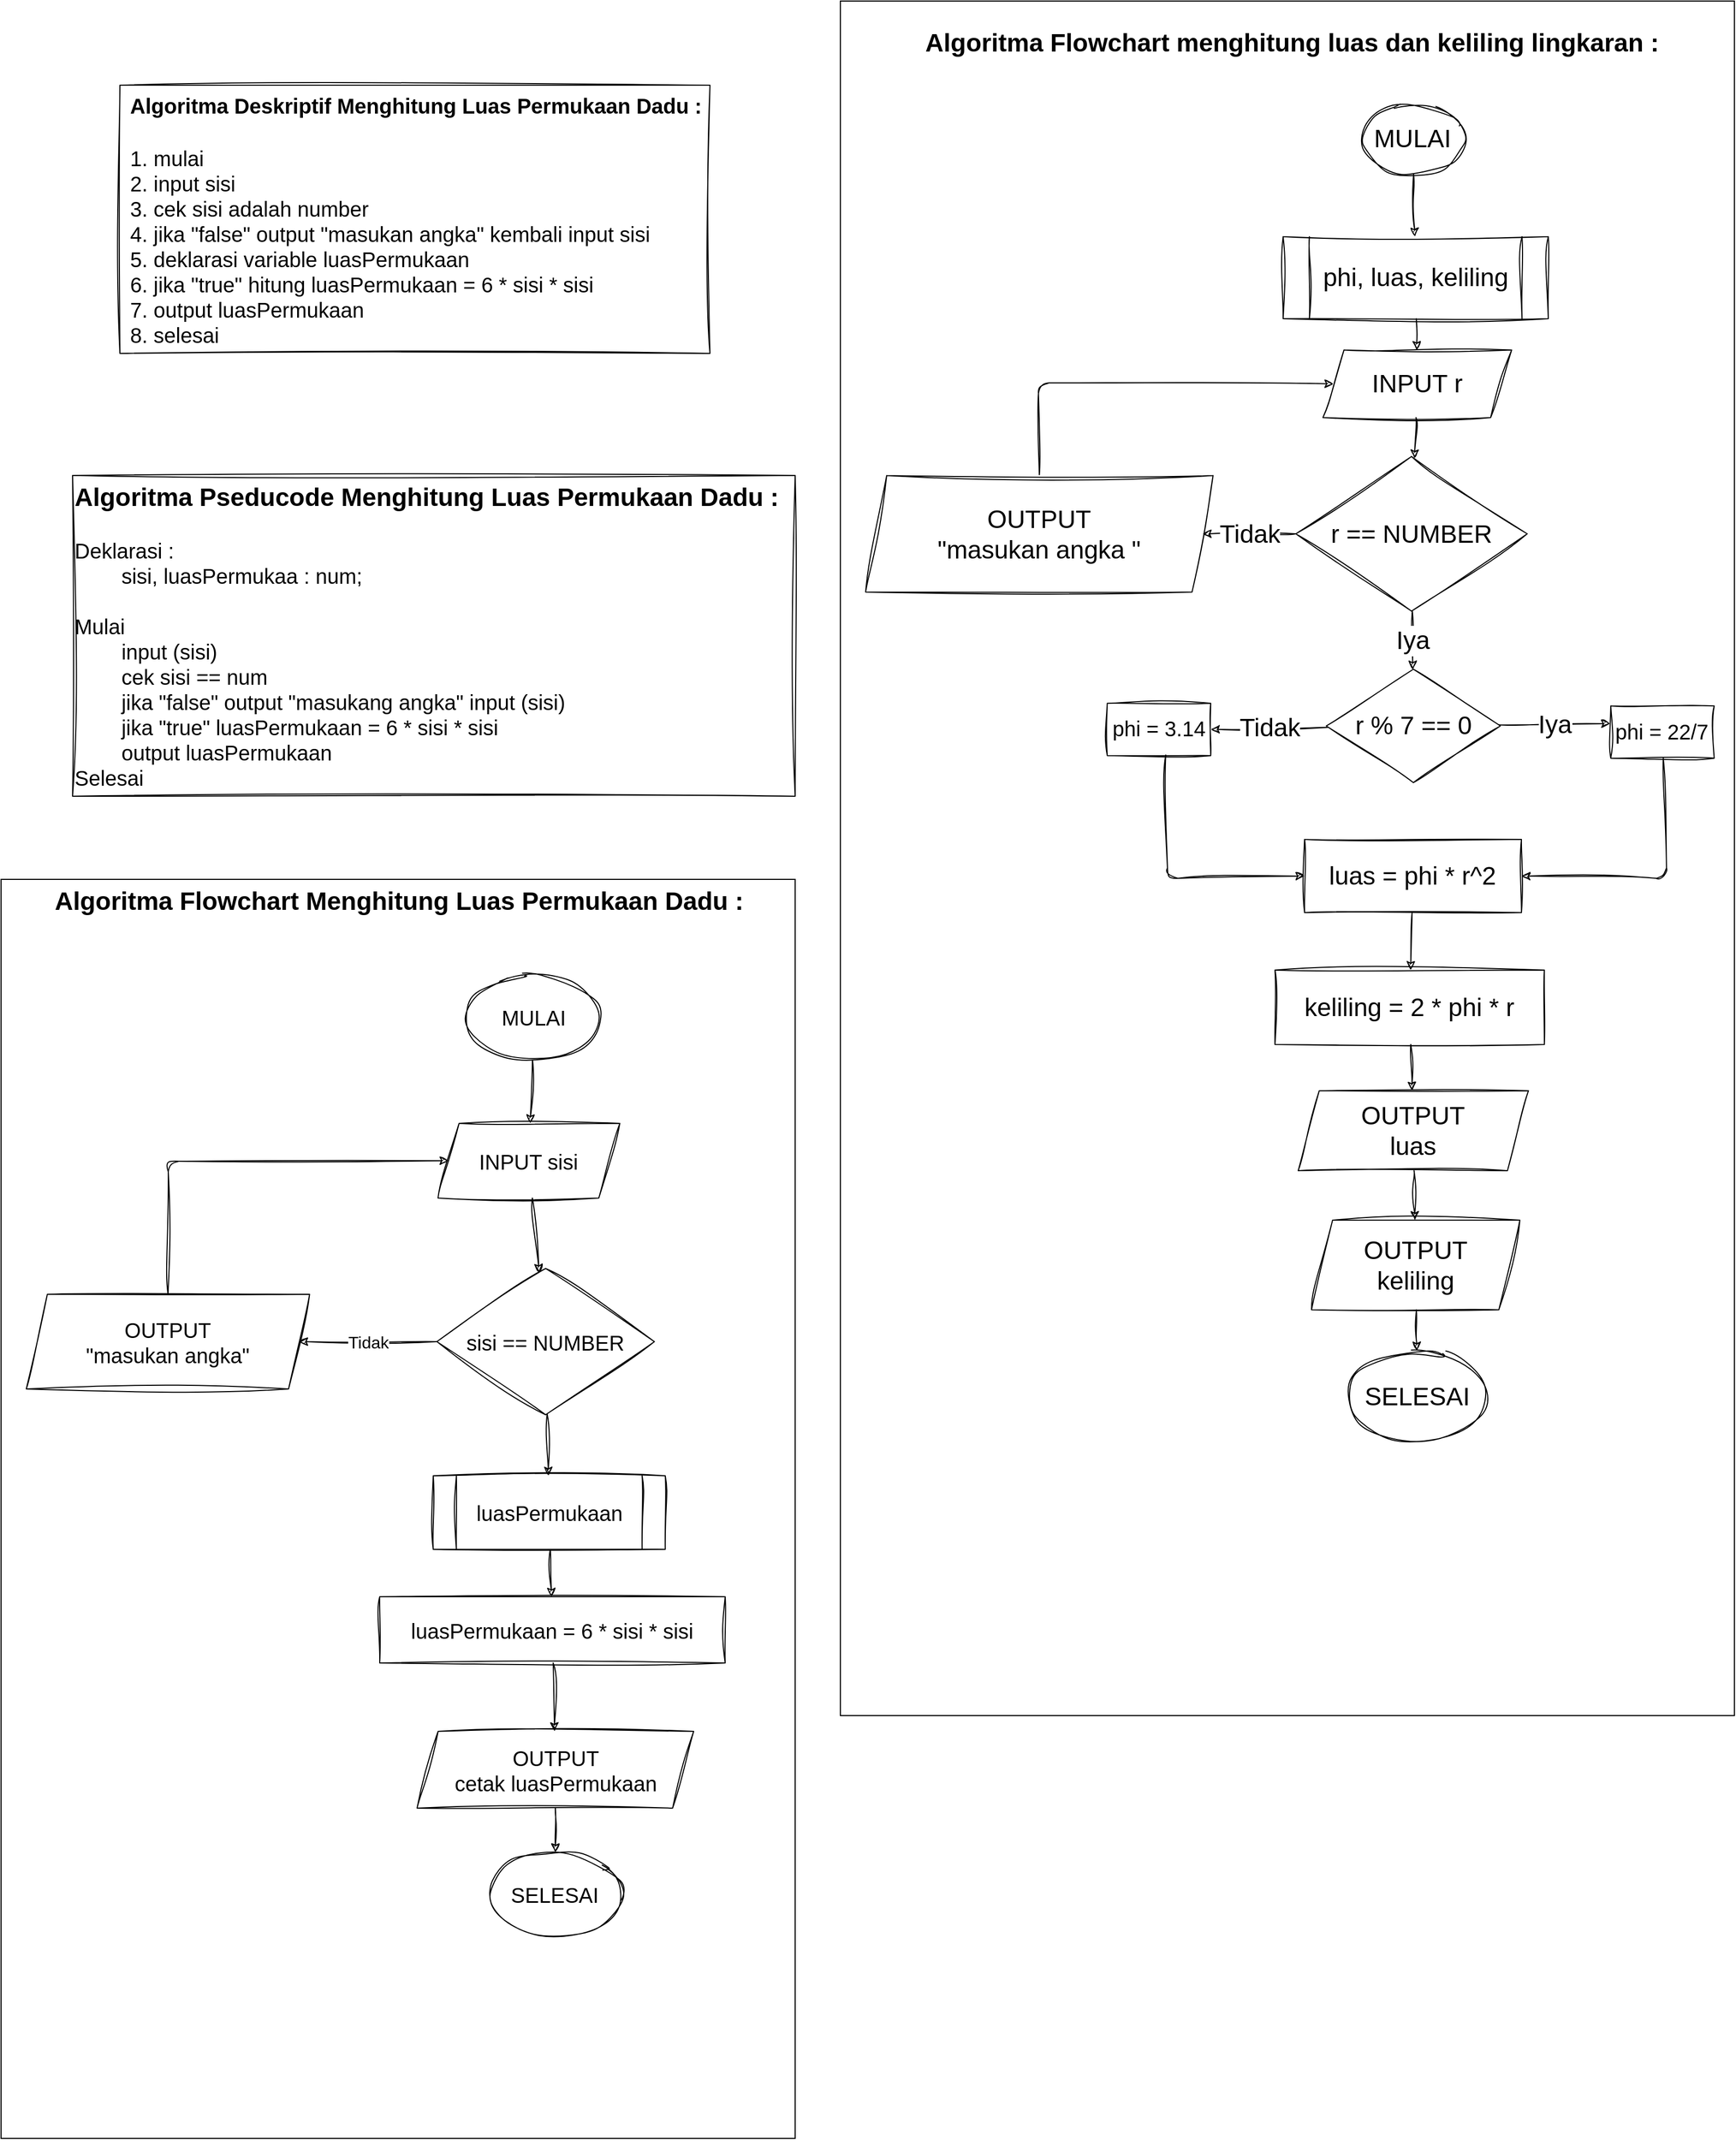 <mxfile>
    <diagram id="_7_e97yulDteMWOK7Sq_" name="Page-1">
        <mxGraphModel dx="2083" dy="1380" grid="0" gridSize="10" guides="1" tooltips="1" connect="1" arrows="1" fold="1" page="1" pageScale="1" pageWidth="850" pageHeight="1100" math="0" shadow="0">
            <root>
                <mxCell id="0"/>
                <mxCell id="1" parent="0"/>
                <mxCell id="2" value="&lt;font style=&quot;font-size: 20px;&quot; face=&quot;Helvetica&quot;&gt;&lt;b&gt;Algoritma Deskriptif Menghitung Luas Permukaan Dadu :&lt;br&gt;&lt;/b&gt;&lt;br&gt;&lt;div style=&quot;text-align: left;&quot;&gt;1. mulai&lt;/div&gt;&lt;div style=&quot;text-align: left;&quot;&gt;2. input sisi&lt;/div&gt;&lt;div style=&quot;text-align: left;&quot;&gt;3. cek sisi adalah number&lt;/div&gt;&lt;div style=&quot;text-align: left;&quot;&gt;4. jika &quot;false&quot; output &quot;masukan angka&quot; kembali input sisi&lt;/div&gt;&lt;div style=&quot;text-align: left;&quot;&gt;5. deklarasi variable luasPermukaan&lt;br&gt;&lt;/div&gt;&lt;div style=&quot;text-align: left;&quot;&gt;6. jika &quot;true&quot; hitung luasPermukaan = 6 * sisi * sisi&lt;/div&gt;&lt;div style=&quot;text-align: left;&quot;&gt;7. output luasPermukaan&lt;/div&gt;&lt;div style=&quot;text-align: left;&quot;&gt;8. selesai&lt;/div&gt;&lt;/font&gt;" style="text;html=1;align=center;verticalAlign=middle;resizable=0;points=[];autosize=1;strokeColor=default;fillColor=none;fontSize=20;fontFamily=Architects Daughter;sketch=1;hachureGap=4;jiggle=2;curveFitting=1;fontSource=https%3A%2F%2Ffonts.googleapis.com%2Fcss%3Ffamily%3DArchitects%2BDaughter;" parent="1" vertex="1">
                    <mxGeometry x="141" y="121" width="561" height="255" as="geometry"/>
                </mxCell>
                <mxCell id="3" value="&lt;b style=&quot;font-size: 24px;&quot;&gt;Algoritma Pseducode Menghitung Luas Permukaan Dadu :&lt;br&gt;&lt;/b&gt;&lt;br&gt;Deklarasi :&lt;br&gt;&lt;span style=&quot;white-space: pre;&quot;&gt;&#9;&lt;/span&gt;sisi, luasPermukaa : num;&lt;br&gt;&lt;br&gt;Mulai&lt;br&gt;&lt;span style=&quot;white-space: pre;&quot;&gt;&#9;&lt;/span&gt;input (sisi)&lt;br&gt;&lt;span style=&quot;white-space: pre;&quot;&gt;&#9;&lt;/span&gt;cek sisi == num&lt;br&gt;&lt;span style=&quot;white-space: pre;&quot;&gt;&#9;&lt;/span&gt;jika &quot;false&quot; output &quot;masukang angka&quot; input (sisi)&lt;br&gt;&lt;span style=&quot;white-space: pre;&quot;&gt;&#9;&lt;/span&gt;jika &quot;true&quot; luasPermukaan = 6 * sisi * sisi&lt;br&gt;&lt;span style=&quot;white-space: pre;&quot;&gt;&#9;&lt;/span&gt;output luasPermukaan&lt;br&gt;Selesai" style="text;html=1;align=left;verticalAlign=middle;resizable=0;points=[];autosize=1;strokeColor=default;fillColor=none;fontSize=20;fontFamily=Helvetica;sketch=1;hachureGap=4;jiggle=2;curveFitting=1;fontSource=https%3A%2F%2Ffonts.googleapis.com%2Fcss%3Ffamily%3DArchitects%2BDaughter;" parent="1" vertex="1">
                    <mxGeometry x="96" y="492" width="687" height="305" as="geometry"/>
                </mxCell>
                <mxCell id="62" value="" style="group;strokeColor=default;" parent="1" vertex="1" connectable="0">
                    <mxGeometry x="28" y="876" width="755" height="1197" as="geometry"/>
                </mxCell>
                <mxCell id="61" value="" style="group" parent="62" vertex="1" connectable="0">
                    <mxGeometry x="41.355" width="713.645" height="1197" as="geometry"/>
                </mxCell>
                <mxCell id="4" value="&lt;b&gt;&lt;font style=&quot;font-size: 24px;&quot;&gt;Algoritma Flowchart Menghitung Luas Permukaan Dadu :&lt;/font&gt;&lt;/b&gt;" style="text;html=1;align=center;verticalAlign=middle;resizable=0;points=[];autosize=1;strokeColor=none;fillColor=none;fontSize=20;fontFamily=Helvetica;sketch=1;hachureGap=4;jiggle=2;curveFitting=1;fontSource=https%3A%2F%2Ffonts.googleapis.com%2Fcss%3Ffamily%3DArchitects%2BDaughter;" parent="61" vertex="1">
                    <mxGeometry width="673" height="41" as="geometry"/>
                </mxCell>
                <mxCell id="100" value="" style="edgeStyle=none;sketch=1;hachureGap=4;jiggle=2;curveFitting=1;html=1;fontFamily=Architects Daughter;fontSource=https%3A%2F%2Ffonts.googleapis.com%2Fcss%3Ffamily%3DArchitects%2BDaughter;fontSize=16;" edge="1" parent="61" source="5" target="8">
                    <mxGeometry relative="1" as="geometry"/>
                </mxCell>
                <mxCell id="5" value="MULAI" style="ellipse;whiteSpace=wrap;html=1;sketch=1;hachureGap=4;jiggle=2;curveFitting=1;fontFamily=Helvetica;fontSize=20;" parent="61" vertex="1">
                    <mxGeometry x="401.669" y="91" width="127.247" height="80" as="geometry"/>
                </mxCell>
                <mxCell id="8" value="INPUT sisi" style="shape=parallelogram;perimeter=parallelogramPerimeter;whiteSpace=wrap;html=1;fixedSize=1;sketch=1;hachureGap=4;jiggle=2;curveFitting=1;fontFamily=Helvetica;fontSize=20;" parent="61" vertex="1">
                    <mxGeometry x="374.098" y="232" width="172.844" height="71" as="geometry"/>
                </mxCell>
                <mxCell id="103" value="" style="edgeStyle=none;sketch=1;hachureGap=4;jiggle=2;curveFitting=1;html=1;fontFamily=Architects Daughter;fontSource=https%3A%2F%2Ffonts.googleapis.com%2Fcss%3Ffamily%3DArchitects%2BDaughter;fontSize=16;" edge="1" parent="61" source="9" target="7">
                    <mxGeometry relative="1" as="geometry"/>
                </mxCell>
                <mxCell id="9" value="sisi == NUMBER" style="rhombus;whiteSpace=wrap;html=1;sketch=1;hachureGap=4;jiggle=2;curveFitting=1;fontFamily=Helvetica;fontSize=20;" parent="61" vertex="1">
                    <mxGeometry x="373.038" y="370" width="206.777" height="139" as="geometry"/>
                </mxCell>
                <mxCell id="16" value="" style="edgeStyle=none;sketch=1;hachureGap=4;jiggle=2;curveFitting=1;html=1;fontFamily=Helvetica;fontSize=16;" parent="61" source="8" target="9" edge="1">
                    <mxGeometry relative="1" as="geometry"/>
                </mxCell>
                <mxCell id="11" value="luasPermukaan = 6 * sisi * sisi" style="rounded=0;whiteSpace=wrap;html=1;sketch=1;hachureGap=4;jiggle=2;curveFitting=1;fontFamily=Helvetica;fontSize=20;" parent="61" vertex="1">
                    <mxGeometry x="318.649" y="682" width="328.457" height="63" as="geometry"/>
                </mxCell>
                <mxCell id="12" value="OUTPUT&lt;br&gt;cetak luasPermukaan" style="shape=parallelogram;perimeter=parallelogramPerimeter;whiteSpace=wrap;html=1;fixedSize=1;sketch=1;hachureGap=4;jiggle=2;curveFitting=1;fontFamily=Helvetica;fontSize=20;" parent="61" vertex="1">
                    <mxGeometry x="354.173" y="810" width="262.978" height="73" as="geometry"/>
                </mxCell>
                <mxCell id="20" value="" style="edgeStyle=none;sketch=1;hachureGap=4;jiggle=2;curveFitting=1;html=1;fontFamily=Helvetica;fontSize=16;" parent="61" source="11" target="12" edge="1">
                    <mxGeometry relative="1" as="geometry"/>
                </mxCell>
                <mxCell id="21" value="SELESAI" style="ellipse;whiteSpace=wrap;html=1;sketch=1;hachureGap=4;jiggle=2;curveFitting=1;fontFamily=Helvetica;fontSize=20;" parent="61" vertex="1">
                    <mxGeometry x="422.038" y="925" width="127.247" height="80" as="geometry"/>
                </mxCell>
                <mxCell id="22" value="" style="edgeStyle=none;sketch=1;hachureGap=4;jiggle=2;curveFitting=1;html=1;fontFamily=Helvetica;fontSize=16;" parent="61" source="12" target="21" edge="1">
                    <mxGeometry relative="1" as="geometry"/>
                </mxCell>
                <mxCell id="10" value="OUTPUT&lt;br&gt;&quot;masukan angka&quot;" style="shape=parallelogram;perimeter=parallelogramPerimeter;whiteSpace=wrap;html=1;fixedSize=1;sketch=1;hachureGap=4;jiggle=2;curveFitting=1;fontFamily=Helvetica;fontSize=20;" parent="61" vertex="1">
                    <mxGeometry x="-17.352" y="394.5" width="269.34" height="90" as="geometry"/>
                </mxCell>
                <mxCell id="19" style="edgeStyle=none;sketch=1;hachureGap=4;jiggle=2;curveFitting=1;html=1;fontFamily=Helvetica;fontSize=16;entryX=0;entryY=0.5;entryDx=0;entryDy=0;" parent="61" source="10" target="8" edge="1">
                    <mxGeometry relative="1" as="geometry">
                        <mxPoint x="427.118" y="1244" as="targetPoint"/>
                        <Array as="points">
                            <mxPoint x="117.645" y="268"/>
                        </Array>
                    </mxGeometry>
                </mxCell>
                <mxCell id="18" value="Tidak" style="edgeStyle=none;sketch=1;hachureGap=4;jiggle=2;curveFitting=1;html=1;fontFamily=Helvetica;fontSize=16;exitX=0;exitY=0.5;exitDx=0;exitDy=0;" parent="61" source="9" target="10" edge="1">
                    <mxGeometry relative="1" as="geometry">
                        <mxPoint x="301.789" y="-549.235" as="sourcePoint"/>
                    </mxGeometry>
                </mxCell>
                <mxCell id="102" value="" style="edgeStyle=none;sketch=1;hachureGap=4;jiggle=2;curveFitting=1;html=1;fontFamily=Architects Daughter;fontSource=https%3A%2F%2Ffonts.googleapis.com%2Fcss%3Ffamily%3DArchitects%2BDaughter;fontSize=16;" edge="1" parent="61" source="7" target="11">
                    <mxGeometry relative="1" as="geometry"/>
                </mxCell>
                <mxCell id="7" value="luasPermukaan" style="shape=process;whiteSpace=wrap;html=1;backgroundOutline=1;sketch=1;hachureGap=4;jiggle=2;curveFitting=1;fontFamily=Helvetica;fontSize=20;" parent="61" vertex="1">
                    <mxGeometry x="369.548" y="567" width="220.562" height="70" as="geometry"/>
                </mxCell>
                <mxCell id="66" value="" style="group;strokeColor=default;shadow=0;" vertex="1" connectable="0" parent="1">
                    <mxGeometry x="826" y="41" width="850" height="1630" as="geometry"/>
                </mxCell>
                <mxCell id="67" value="&lt;div style=&quot;text-align: left;&quot;&gt;&lt;font face=&quot;Söhne, ui-sans-serif, system-ui, -apple-system, Segoe UI, Roboto, Ubuntu, Cantarell, Noto Sans, sans-serif, Helvetica Neue, Arial, Apple Color Emoji, Segoe UI Emoji, Segoe UI Symbol, Noto Color Emoji&quot; color=&quot;#d1d5db&quot;&gt;&lt;span style=&quot;font-size: 16px;&quot;&gt;&lt;br&gt;&lt;/span&gt;&lt;/font&gt;&lt;/div&gt;" style="text;html=1;align=center;verticalAlign=middle;resizable=0;points=[];autosize=1;" vertex="1" parent="66">
                    <mxGeometry x="165.574" y="20.727" width="20" height="30" as="geometry"/>
                </mxCell>
                <mxCell id="68" value="&lt;span style=&quot;color: rgba(0, 0, 0, 0); font-family: monospace; font-size: 0px; text-align: start;&quot;&gt;%3CmxGraphModel%3E%3Croot%3E%3CmxCell%20id%3D%220%22%2F%3E%3CmxCell%20id%3D%221%22%20parent%3D%220%22%2F%3E%3CmxCell%20id%3D%222%22%20value%3D%22%26lt%3Bb%26gt%3B%26lt%3Bfont%20style%3D%26quot%3Bfont-size%3A%2024px%3B%26quot%3B%26gt%3BAlgoritma%20Flowchart%20menghitung%20luas%20dan%20keliling%20lingkaran%20%3A%26lt%3B%2Ffont%26gt%3B%26lt%3B%2Fb%26gt%3B%22%20style%3D%22text%3Bhtml%3D1%3Balign%3Dcenter%3BverticalAlign%3Dmiddle%3Bresizable%3D0%3Bpoints%3D%5B%5D%3Bautosize%3D1%3BstrokeColor%3Dnone%3BfillColor%3Dnone%3BfontSize%3D20%3BfontFamily%3DHelvetica%3Bsketch%3D1%3BhachureGap%3D4%3Bjiggle%3D2%3BcurveFitting%3D1%3BfontSource%3Dhttps%253A%252F%252Ffonts.googleapis.com%252Fcss%253Ffamily%253DArchitects%252BDaughter%3B%22%20vertex%3D%221%22%20parent%3D%221%22%3E%3CmxGeometry%20x%3D%2270%22%20y%3D%2225%22%20width%3D%22715%22%20height%3D%2241%22%20as%3D%22geometry%22%2F%3E%3C%2FmxCell%3E%3CmxCell%20id%3D%223%22%20value%3D%22%22%20style%3D%22edgeStyle%3Dnone%3Bsketch%3D1%3BhachureGap%3D4%3Bjiggle%3D2%3BcurveFitting%3D1%3Bhtml%3D1%3BfontFamily%3DHelvetica%3BfontSize%3D24%3B%22%20edge%3D%221%22%20source%3D%224%22%20target%3D%226%22%20parent%3D%221%22%3E%3CmxGeometry%20relative%3D%221%22%20as%3D%22geometry%22%2F%3E%3C%2FmxCell%3E%3CmxCell%20id%3D%224%22%20value%3D%22Mulai%22%20style%3D%22ellipse%3BwhiteSpace%3Dwrap%3Bhtml%3D1%3Bsketch%3D1%3BhachureGap%3D4%3Bjiggle%3D2%3BcurveFitting%3D1%3BfontFamily%3DHelvetica%3BfontSize%3D24%3B%22%20vertex%3D%221%22%20parent%3D%221%22%3E%3CmxGeometry%20x%3D%22320%22%20y%3D%22145%22%20width%3D%22120%22%20height%3D%2280%22%20as%3D%22geometry%22%2F%3E%3C%2FmxCell%3E%3CmxCell%20id%3D%225%22%20value%3D%22%22%20style%3D%22edgeStyle%3Dnone%3Bsketch%3D1%3BhachureGap%3D4%3Bjiggle%3D2%3BcurveFitting%3D1%3Bhtml%3D1%3BfontFamily%3DHelvetica%3BfontSize%3D24%3B%22%20edge%3D%221%22%20source%3D%226%22%20target%3D%228%22%20parent%3D%221%22%3E%3CmxGeometry%20relative%3D%221%22%20as%3D%22geometry%22%2F%3E%3C%2FmxCell%3E%3CmxCell%20id%3D%226%22%20value%3D%22r%22%20style%3D%22shape%3Dprocess%3BwhiteSpace%3Dwrap%3Bhtml%3D1%3BbackgroundOutline%3D1%3Bsketch%3D1%3BhachureGap%3D4%3Bjiggle%3D2%3BcurveFitting%3D1%3BfontFamily%3DHelvetica%3BfontSize%3D24%3B%22%20vertex%3D%221%22%20parent%3D%221%22%3E%3CmxGeometry%20x%3D%22320%22%20y%3D%22273%22%20width%3D%22120%22%20height%3D%2260%22%20as%3D%22geometry%22%2F%3E%3C%2FmxCell%3E%3CmxCell%20id%3D%227%22%20value%3D%22%22%20style%3D%22edgeStyle%3Dnone%3Bsketch%3D1%3BhachureGap%3D4%3Bjiggle%3D2%3BcurveFitting%3D1%3Bhtml%3D1%3BfontFamily%3DHelvetica%3BfontSize%3D24%3B%22%20edge%3D%221%22%20source%3D%228%22%20target%3D%2210%22%20parent%3D%221%22%3E%3CmxGeometry%20relative%3D%221%22%20as%3D%22geometry%22%2F%3E%3C%2FmxCell%3E%3CmxCell%20id%3D%228%22%20value%3D%22phi%22%20style%3D%22shape%3Dprocess%3BwhiteSpace%3Dwrap%3Bhtml%3D1%3BbackgroundOutline%3D1%3Bsketch%3D1%3BhachureGap%3D4%3Bjiggle%3D2%3BcurveFitting%3D1%3BfontFamily%3DHelvetica%3BfontSize%3D24%3B%22%20vertex%3D%221%22%20parent%3D%221%22%3E%3CmxGeometry%20x%3D%22320%22%20y%3D%22395%22%20width%3D%22120%22%20height%3D%2260%22%20as%3D%22geometry%22%2F%3E%3C%2FmxCell%3E%3CmxCell%20id%3D%229%22%20value%3D%22%22%20style%3D%22edgeStyle%3Dnone%3Bsketch%3D1%3BhachureGap%3D4%3Bjiggle%3D2%3BcurveFitting%3D1%3Bhtml%3D1%3BfontFamily%3DHelvetica%3BfontSize%3D24%3B%22%20edge%3D%221%22%20source%3D%2210%22%20target%3D%2212%22%20parent%3D%221%22%3E%3CmxGeometry%20relative%3D%221%22%20as%3D%22geometry%22%2F%3E%3C%2FmxCell%3E%3CmxCell%20id%3D%2210%22%20value%3D%22luas%22%20style%3D%22shape%3Dprocess%3BwhiteSpace%3Dwrap%3Bhtml%3D1%3BbackgroundOutline%3D1%3Bsketch%3D1%3BhachureGap%3D4%3Bjiggle%3D2%3BcurveFitting%3D1%3BfontFamily%3DHelvetica%3BfontSize%3D24%3B%22%20vertex%3D%221%22%20parent%3D%221%22%3E%3CmxGeometry%20x%3D%22323%22%20y%3D%22508%22%20width%3D%22120%22%20height%3D%2260%22%20as%3D%22geometry%22%2F%3E%3C%2FmxCell%3E%3CmxCell%20id%3D%2211%22%20value%3D%22%22%20style%3D%22edgeStyle%3Dnone%3Bsketch%3D1%3BhachureGap%3D4%3Bjiggle%3D2%3BcurveFitting%3D1%3Bhtml%3D1%3BfontFamily%3DHelvetica%3BfontSize%3D24%3B%22%20edge%3D%221%22%20source%3D%2212%22%20target%3D%2214%22%20parent%3D%221%22%3E%3CmxGeometry%20relative%3D%221%22%20as%3D%22geometry%22%2F%3E%3C%2FmxCell%3E%3CmxCell%20id%3D%2212%22%20value%3D%22keliling%22%20style%3D%22shape%3Dprocess%3BwhiteSpace%3Dwrap%3Bhtml%3D1%3BbackgroundOutline%3D1%3Bsketch%3D1%3BhachureGap%3D4%3Bjiggle%3D2%3BcurveFitting%3D1%3BfontFamily%3DHelvetica%3BfontSize%3D24%3B%22%20vertex%3D%221%22%20parent%3D%221%22%3E%3CmxGeometry%20x%3D%22323%22%20y%3D%22621%22%20width%3D%22120%22%20height%3D%2260%22%20as%3D%22geometry%22%2F%3E%3C%2FmxCell%3E%3CmxCell%20id%3D%2213%22%20value%3D%22%22%20style%3D%22edgeStyle%3Dnone%3Bsketch%3D1%3BhachureGap%3D4%3Bjiggle%3D2%3BcurveFitting%3D1%3Bhtml%3D1%3BfontFamily%3DHelvetica%3BfontSize%3D24%3B%22%20edge%3D%221%22%20source%3D%2214%22%20target%3D%2217%22%20parent%3D%221%22%3E%3CmxGeometry%20relative%3D%221%22%20as%3D%22geometry%22%2F%3E%3C%2FmxCell%3E%3CmxCell%20id%3D%2214%22%20value%3D%22input%20r%22%20style%3D%22shape%3Dparallelogram%3Bperimeter%3DparallelogramPerimeter%3BwhiteSpace%3Dwrap%3Bhtml%3D1%3BfixedSize%3D1%3Bsketch%3D1%3BhachureGap%3D4%3Bjiggle%3D2%3BcurveFitting%3D1%3BfontFamily%3DHelvetica%3BfontSize%3D24%3B%22%20vertex%3D%221%22%20parent%3D%221%22%3E%3CmxGeometry%20x%3D%22305%22%20y%3D%22740%22%20width%3D%22156%22%20height%3D%2275%22%20as%3D%22geometry%22%2F%3E%3C%2FmxCell%3E%3CmxCell%20id%3D%2215%22%20value%3D%22Tidak%22%20style%3D%22edgeStyle%3Dnone%3Bsketch%3D1%3BhachureGap%3D4%3Bjiggle%3D2%3BcurveFitting%3D1%3Bhtml%3D1%3BexitX%3D0%3BexitY%3D0.5%3BexitDx%3D0%3BexitDy%3D0%3BentryX%3D1%3BentryY%3D0.5%3BentryDx%3D0%3BentryDy%3D0%3BfontFamily%3DHelvetica%3BfontSize%3D24%3B%22%20edge%3D%221%22%20source%3D%2217%22%20target%3D%2236%22%20parent%3D%221%22%3E%3CmxGeometry%20relative%3D%221%22%20as%3D%22geometry%22%3E%3CArray%20as%3D%22points%22%3E%3CmxPoint%20x%3D%22241%22%20y%3D%22939%22%2F%3E%3CmxPoint%20x%3D%22228%22%20y%3D%22931%22%2F%3E%3C%2FArray%3E%3C%2FmxGeometry%3E%3C%2FmxCell%3E%3CmxCell%20id%3D%2216%22%20value%3D%22Iya%22%20style%3D%22edgeStyle%3Dnone%3Bsketch%3D1%3BhachureGap%3D4%3Bjiggle%3D2%3BcurveFitting%3D1%3Bhtml%3D1%3BfontFamily%3DHelvetica%3BfontSize%3D24%3B%22%20edge%3D%221%22%20source%3D%2217%22%20target%3D%2220%22%20parent%3D%221%22%3E%3CmxGeometry%20relative%3D%221%22%20as%3D%22geometry%22%2F%3E%3C%2FmxCell%3E%3CmxCell%20id%3D%2217%22%20value%3D%22r%20%3D%3D%20num%20%3F%22%20style%3D%22rhombus%3BwhiteSpace%3Dwrap%3Bhtml%3D1%3Bsketch%3D1%3BhachureGap%3D4%3Bjiggle%3D2%3BcurveFitting%3D1%3BfontFamily%3DHelvetica%3BfontSize%3D24%3B%22%20vertex%3D%221%22%20parent%3D%221%22%3E%3CmxGeometry%20x%3D%22305%22%20y%3D%22874%22%20width%3D%22158.5%22%20height%3D%22130%22%20as%3D%22geometry%22%2F%3E%3C%2FmxCell%3E%3CmxCell%20id%3D%2218%22%20value%3D%22Iya%22%20style%3D%22edgeStyle%3Dnone%3Bsketch%3D1%3BhachureGap%3D4%3Bjiggle%3D2%3BcurveFitting%3D1%3Bhtml%3D1%3BfontFamily%3DHelvetica%3BfontSize%3D24%3B%22%20edge%3D%221%22%20source%3D%2220%22%20target%3D%2224%22%20parent%3D%221%22%3E%3CmxGeometry%20relative%3D%221%22%20as%3D%22geometry%22%2F%3E%3C%2FmxCell%3E%3CmxCell%20id%3D%2219%22%20value%3D%22Tidak%22%20style%3D%22edgeStyle%3Dnone%3Bsketch%3D1%3BhachureGap%3D4%3Bjiggle%3D2%3BcurveFitting%3D1%3Bhtml%3D1%3BfontFamily%3DHelvetica%3BfontSize%3D24%3B%22%20edge%3D%221%22%20source%3D%2220%22%20target%3D%2222%22%20parent%3D%221%22%3E%3CmxGeometry%20relative%3D%221%22%20as%3D%22geometry%22%2F%3E%3C%2FmxCell%3E%3CmxCell%20id%3D%2220%22%20value%3D%22r%20%25%207%20%3D%3D%200%20%3F%22%20style%3D%22rhombus%3BwhiteSpace%3Dwrap%3Bhtml%3D1%3Bsketch%3D1%3BhachureGap%3D4%3Bjiggle%3D2%3BcurveFitting%3D1%3BfontFamily%3DHelvetica%3BfontSize%3D24%3B%22%20vertex%3D%221%22%20parent%3D%221%22%3E%3CmxGeometry%20x%3D%22282%22%20y%3D%221106%22%20width%3D%22202%22%20height%3D%22130%22%20as%3D%22geometry%22%2F%3E%3C%2FmxCell%3E%3CmxCell%20id%3D%2221%22%20style%3D%22edgeStyle%3Dnone%3Bsketch%3D1%3BhachureGap%3D4%3Bjiggle%3D2%3BcurveFitting%3D1%3Bhtml%3D1%3BexitX%3D0.5%3BexitY%3D1%3BexitDx%3D0%3BexitDy%3D0%3BentryX%3D0%3BentryY%3D0.5%3BentryDx%3D0%3BentryDy%3D0%3BfontFamily%3DHelvetica%3BfontSize%3D24%3B%22%20edge%3D%221%22%20source%3D%2222%22%20target%3D%2226%22%20parent%3D%221%22%3E%3CmxGeometry%20relative%3D%221%22%20as%3D%22geometry%22%3E%3CArray%20as%3D%22points%22%3E%3CmxPoint%20x%3D%2298%22%20y%3D%221346%22%2F%3E%3C%2FArray%3E%3C%2FmxGeometry%3E%3C%2FmxCell%3E%3CmxCell%20id%3D%2222%22%20value%3D%22output%26lt%3Bbr%26gt%3Bphi%20%3D%203.14%22%20style%3D%22shape%3Dparallelogram%3Bperimeter%3DparallelogramPerimeter%3BwhiteSpace%3Dwrap%3Bhtml%3D1%3BfixedSize%3D1%3Bsketch%3D1%3BhachureGap%3D4%3Bjiggle%3D2%3BcurveFitting%3D1%3BfontFamily%3DHelvetica%3BfontSize%3D24%3B%22%20vertex%3D%221%22%20parent%3D%221%22%3E%3CmxGeometry%20x%3D%2211%22%20y%3D%221121.5%22%20width%3D%22174%22%20height%3D%2299%22%20as%3D%22geometry%22%2F%3E%3C%2FmxCell%3E%3CmxCell%20id%3D%2223%22%20style%3D%22edgeStyle%3Dnone%3Bsketch%3D1%3BhachureGap%3D4%3Bjiggle%3D2%3BcurveFitting%3D1%3Bhtml%3D1%3BentryX%3D1%3BentryY%3D0.5%3BentryDx%3D0%3BentryDy%3D0%3BfontFamily%3DHelvetica%3BfontSize%3D24%3B%22%20edge%3D%221%22%20source%3D%2224%22%20target%3D%2226%22%20parent%3D%221%22%3E%3CmxGeometry%20relative%3D%221%22%20as%3D%22geometry%22%3E%3CArray%20as%3D%22points%22%3E%3CmxPoint%20x%3D%22677%22%20y%3D%221346%22%2F%3E%3C%2FArray%3E%3C%2FmxGeometry%3E%3C%2FmxCell%3E%3CmxCell%20id%3D%2224%22%20value%3D%22output%26lt%3Bbr%26gt%3Bphi%20%3D%2022%2F7%22%20style%3D%22shape%3Dparallelogram%3Bperimeter%3DparallelogramPerimeter%3BwhiteSpace%3Dwrap%3Bhtml%3D1%3BfixedSize%3D1%3Bsketch%3D1%3BhachureGap%3D4%3Bjiggle%3D2%3BcurveFitting%3D1%3BfontFamily%3DHelvetica%3BfontSize%3D24%3B%22%20vertex%3D%221%22%20parent%3D%221%22%3E%3CmxGeometry%20x%3D%22586%22%20y%3D%221119%22%20width%3D%22174%22%20height%3D%2299%22%20as%3D%22geometry%22%2F%3E%3C%2FmxCell%3E%3CmxCell%20id%3D%2225%22%20value%3D%22%22%20style%3D%22edgeStyle%3Dnone%3Bsketch%3D1%3BhachureGap%3D4%3Bjiggle%3D2%3BcurveFitting%3D1%3Bhtml%3D1%3BfontFamily%3DHelvetica%3BfontSize%3D24%3B%22%20edge%3D%221%22%20source%3D%2226%22%20target%3D%2228%22%20parent%3D%221%22%3E%3CmxGeometry%20relative%3D%221%22%20as%3D%22geometry%22%2F%3E%3C%2FmxCell%3E%3CmxCell%20id%3D%2226%22%20value%3D%22luas%20%3D%20phi%20*%20r%5E2%22%20style%3D%22rounded%3D0%3BwhiteSpace%3Dwrap%3Bhtml%3D1%3Bsketch%3D1%3BhachureGap%3D4%3Bjiggle%3D2%3BcurveFitting%3D1%3BfontFamily%3DHelvetica%3BfontSize%3D24%3B%22%20vertex%3D%221%22%20parent%3D%221%22%3E%3CmxGeometry%20x%3D%22279.75%22%20y%3D%221316%22%20width%3D%22209%22%20height%3D%2259%22%20as%3D%22geometry%22%2F%3E%3C%2FmxCell%3E%3CmxCell%20id%3D%2227%22%20value%3D%22%22%20style%3D%22edgeStyle%3Dnone%3Bsketch%3D1%3BhachureGap%3D4%3Bjiggle%3D2%3BcurveFitting%3D1%3Bhtml%3D1%3BfontFamily%3DHelvetica%3BfontSize%3D24%3B%22%20edge%3D%221%22%20source%3D%2228%22%20target%3D%2232%22%20parent%3D%221%22%3E%3CmxGeometry%20relative%3D%221%22%20as%3D%22geometry%22%2F%3E%3C%2FmxCell%3E%3CmxCell%20id%3D%2228%22%20value%3D%22keliling%20%3D%202%20*%20phi%20*%20r%22%20style%3D%22rounded%3D0%3BwhiteSpace%3Dwrap%3Bhtml%3D1%3Bsketch%3D1%3BhachureGap%3D4%3Bjiggle%3D2%3BcurveFitting%3D1%3BfontFamily%3DHelvetica%3BfontSize%3D24%3B%22%20vertex%3D%221%22%20parent%3D%221%22%3E%3CmxGeometry%20x%3D%22279.75%22%20y%3D%221451%22%20width%3D%22209%22%20height%3D%2259%22%20as%3D%22geometry%22%2F%3E%3C%2FmxCell%3E%3CmxCell%20id%3D%2229%22%20value%3D%22Selesai%22%20style%3D%22ellipse%3BwhiteSpace%3Dwrap%3Bhtml%3D1%3Bsketch%3D1%3BhachureGap%3D4%3Bjiggle%3D2%3BcurveFitting%3D1%3BfontFamily%3DHelvetica%3BfontSize%3D24%3B%22%20vertex%3D%221%22%20parent%3D%221%22%3E%3CmxGeometry%20x%3D%22323%22%20y%3D%221911%22%20width%3D%22120%22%20height%3D%2280%22%20as%3D%22geometry%22%2F%3E%3C%2FmxCell%3E%3CmxCell%20id%3D%2230%22%20value%3D%22%26lt%3Bb%26gt%3BAlur%20program%201%20%3A%26lt%3B%2Fb%26gt%3B%22%20style%3D%22text%3Bhtml%3D1%3Balign%3Dcenter%3BverticalAlign%3Dmiddle%3Bresizable%3D0%3Bpoints%3D%5B%5D%3Bautosize%3D1%3BstrokeColor%3Dnone%3BfillColor%3Dnone%3BfontSize%3D24%3BfontFamily%3DHelvetica%3Bsketch%3D1%3BhachureGap%3D4%3Bjiggle%3D2%3BcurveFitting%3D1%3BfontSource%3Dhttps%253A%252F%252Ffonts.googleapis.com%252Fcss%253Ffamily%253DArchitects%252BDaughter%3B%22%20vertex%3D%221%22%20parent%3D%221%22%3E%3CmxGeometry%20x%3D%22275%22%20y%3D%2290%22%20width%3D%22205%22%20height%3D%2241%22%20as%3D%22geometry%22%2F%3E%3C%2FmxCell%3E%3CmxCell%20id%3D%2231%22%20value%3D%22%22%20style%3D%22edgeStyle%3Dnone%3Bsketch%3D1%3BhachureGap%3D4%3Bjiggle%3D2%3BcurveFitting%3D1%3Bhtml%3D1%3BfontFamily%3DHelvetica%3BfontSize%3D24%3B%22%20edge%3D%221%22%20source%3D%2232%22%20target%3D%2234%22%20parent%3D%221%22%3E%3CmxGeometry%20relative%3D%221%22%20as%3D%22geometry%22%2F%3E%3C%2FmxCell%3E%3CmxCell%20id%3D%2232%22%20value%3D%22output%26lt%3Bbr%26gt%3Bcetak%20luas%22%20style%3D%22shape%3Dparallelogram%3Bperimeter%3DparallelogramPerimeter%3BwhiteSpace%3Dwrap%3Bhtml%3D1%3BfixedSize%3D1%3Bsketch%3D1%3BhachureGap%3D4%3Bjiggle%3D2%3BcurveFitting%3D1%3BfontFamily%3DHelvetica%3BfontSize%3D24%3B%22%20vertex%3D%221%22%20parent%3D%221%22%3E%3CmxGeometry%20x%3D%22277.5%22%20y%3D%221587%22%20width%3D%22202.5%22%20height%3D%2282%22%20as%3D%22geometry%22%2F%3E%3C%2FmxCell%3E%3CmxCell%20id%3D%2233%22%20value%3D%22%22%20style%3D%22edgeStyle%3Dnone%3Bsketch%3D1%3BhachureGap%3D4%3Bjiggle%3D2%3BcurveFitting%3D1%3Bhtml%3D1%3BfontFamily%3DHelvetica%3BfontSize%3D24%3B%22%20edge%3D%221%22%20source%3D%2234%22%20target%3D%2229%22%20parent%3D%221%22%3E%3CmxGeometry%20relative%3D%221%22%20as%3D%22geometry%22%2F%3E%3C%2FmxCell%3E%3CmxCell%20id%3D%2234%22%20value%3D%22output%26lt%3Bbr%26gt%3Bcetak%20keliling%22%20style%3D%22shape%3Dparallelogram%3Bperimeter%3DparallelogramPerimeter%3BwhiteSpace%3Dwrap%3Bhtml%3D1%3BfixedSize%3D1%3Bsketch%3D1%3BhachureGap%3D4%3Bjiggle%3D2%3BcurveFitting%3D1%3BfontFamily%3DHelvetica%3BfontSize%3D24%3B%22%20vertex%3D%221%22%20parent%3D%221%22%3E%3CmxGeometry%20x%3D%22278.75%22%20y%3D%221735%22%20width%3D%22202.5%22%20height%3D%2282%22%20as%3D%22geometry%22%2F%3E%3C%2FmxCell%3E%3CmxCell%20id%3D%2235%22%20style%3D%22edgeStyle%3Dnone%3Bsketch%3D1%3BhachureGap%3D4%3Bjiggle%3D2%3BcurveFitting%3D1%3Bhtml%3D1%3BentryX%3D0%3BentryY%3D0.5%3BentryDx%3D0%3BentryDy%3D0%3BfontFamily%3DHelvetica%3BfontSize%3D24%3B%22%20edge%3D%221%22%20source%3D%2236%22%20target%3D%2214%22%20parent%3D%221%22%3E%3CmxGeometry%20relative%3D%221%22%20as%3D%22geometry%22%3E%3CArray%20as%3D%22points%22%3E%3CmxPoint%20x%3D%22-47%22%20y%3D%22778%22%2F%3E%3C%2FArray%3E%3C%2FmxGeometry%3E%3C%2FmxCell%3E%3CmxCell%20id%3D%2236%22%20value%3D%22output%20error%20handling%26lt%3Bbr%26gt%3B%26quot%3Bmasukan%20nilai%20angka%20yang%20valid%20!%20%26quot%3B%22%20style%3D%22shape%3Dparallelogram%3Bperimeter%3DparallelogramPerimeter%3BwhiteSpace%3Dwrap%3Bhtml%3D1%3BfixedSize%3D1%3Bsketch%3D1%3BhachureGap%3D4%3Bjiggle%3D2%3BcurveFitting%3D1%3BfontFamily%3DHelvetica%3BfontSize%3D24%3B%22%20vertex%3D%221%22%20parent%3D%221%22%3E%3CmxGeometry%20x%3D%22-248%22%20y%3D%22897%22%20width%3D%22403%22%20height%3D%2284%22%20as%3D%22geometry%22%2F%3E%3C%2FmxCell%3E%3C%2Froot%3E%3C%2FmxGraphModel%3E&lt;/span&gt;&lt;span style=&quot;color: rgba(0, 0, 0, 0); font-family: monospace; font-size: 0px; text-align: start;&quot;&gt;%3CmxGraphModel%3E%3Croot%3E%3CmxCell%20id%3D%220%22%2F%3E%3CmxCell%20id%3D%221%22%20parent%3D%220%22%2F%3E%3CmxCell%20id%3D%222%22%20value%3D%22%26lt%3Bb%26gt%3B%26lt%3Bfont%20style%3D%26quot%3Bfont-size%3A%2024px%3B%26quot%3B%26gt%3BAlgoritma%20Flowchart%20menghitung%20luas%20dan%20keliling%20lingkaran%20%3A%26lt%3B%2Ffont%26gt%3B%26lt%3B%2Fb%26gt%3B%22%20style%3D%22text%3Bhtml%3D1%3Balign%3Dcenter%3BverticalAlign%3Dmiddle%3Bresizable%3D0%3Bpoints%3D%5B%5D%3Bautosize%3D1%3BstrokeColor%3Dnone%3BfillColor%3Dnone%3BfontSize%3D20%3BfontFamily%3DHelvetica%3Bsketch%3D1%3BhachureGap%3D4%3Bjiggle%3D2%3BcurveFitting%3D1%3BfontSource%3Dhttps%253A%252F%252Ffonts.googleapis.com%252Fcss%253Ffamily%253DArchitects%252BDaughter%3B%22%20vertex%3D%221%22%20parent%3D%221%22%3E%3CmxGeometry%20x%3D%2270%22%20y%3D%2225%22%20width%3D%22715%22%20height%3D%2241%22%20as%3D%22geometry%22%2F%3E%3C%2FmxCell%3E%3CmxCell%20id%3D%223%22%20value%3D%22%22%20style%3D%22edgeStyle%3Dnone%3Bsketch%3D1%3BhachureGap%3D4%3Bjiggle%3D2%3BcurveFitting%3D1%3Bhtml%3D1%3BfontFamily%3DHelvetica%3BfontSize%3D24%3B%22%20edge%3D%221%22%20source%3D%224%22%20target%3D%226%22%20parent%3D%221%22%3E%3CmxGeometry%20relative%3D%221%22%20as%3D%22geometry%22%2F%3E%3C%2FmxCell%3E%3CmxCell%20id%3D%224%22%20value%3D%22Mulai%22%20style%3D%22ellipse%3BwhiteSpace%3Dwrap%3Bhtml%3D1%3Bsketch%3D1%3BhachureGap%3D4%3Bjiggle%3D2%3BcurveFitting%3D1%3BfontFamily%3DHelvetica%3BfontSize%3D24%3B%22%20vertex%3D%221%22%20parent%3D%221%22%3E%3CmxGeometry%20x%3D%22320%22%20y%3D%22145%22%20width%3D%22120%22%20height%3D%2280%22%20as%3D%22geometry%22%2F%3E%3C%2FmxCell%3E%3CmxCell%20id%3D%225%22%20value%3D%22%22%20style%3D%22edgeStyle%3Dnone%3Bsketch%3D1%3BhachureGap%3D4%3Bjiggle%3D2%3BcurveFitting%3D1%3Bhtml%3D1%3BfontFamily%3DHelvetica%3BfontSize%3D24%3B%22%20edge%3D%221%22%20source%3D%226%22%20target%3D%228%22%20parent%3D%221%22%3E%3CmxGeometry%20relative%3D%221%22%20as%3D%22geometry%22%2F%3E%3C%2FmxCell%3E%3CmxCell%20id%3D%226%22%20value%3D%22r%22%20style%3D%22shape%3Dprocess%3BwhiteSpace%3Dwrap%3Bhtml%3D1%3BbackgroundOutline%3D1%3Bsketch%3D1%3BhachureGap%3D4%3Bjiggle%3D2%3BcurveFitting%3D1%3BfontFamily%3DHelvetica%3BfontSize%3D24%3B%22%20vertex%3D%221%22%20parent%3D%221%22%3E%3CmxGeometry%20x%3D%22320%22%20y%3D%22273%22%20width%3D%22120%22%20height%3D%2260%22%20as%3D%22geometry%22%2F%3E%3C%2FmxCell%3E%3CmxCell%20id%3D%227%22%20value%3D%22%22%20style%3D%22edgeStyle%3Dnone%3Bsketch%3D1%3BhachureGap%3D4%3Bjiggle%3D2%3BcurveFitting%3D1%3Bhtml%3D1%3BfontFamily%3DHelvetica%3BfontSize%3D24%3B%22%20edge%3D%221%22%20source%3D%228%22%20target%3D%2210%22%20parent%3D%221%22%3E%3CmxGeometry%20relative%3D%221%22%20as%3D%22geometry%22%2F%3E%3C%2FmxCell%3E%3CmxCell%20id%3D%228%22%20value%3D%22phi%22%20style%3D%22shape%3Dprocess%3BwhiteSpace%3Dwrap%3Bhtml%3D1%3BbackgroundOutline%3D1%3Bsketch%3D1%3BhachureGap%3D4%3Bjiggle%3D2%3BcurveFitting%3D1%3BfontFamily%3DHelvetica%3BfontSize%3D24%3B%22%20vertex%3D%221%22%20parent%3D%221%22%3E%3CmxGeometry%20x%3D%22320%22%20y%3D%22395%22%20width%3D%22120%22%20height%3D%2260%22%20as%3D%22geometry%22%2F%3E%3C%2FmxCell%3E%3CmxCell%20id%3D%229%22%20value%3D%22%22%20style%3D%22edgeStyle%3Dnone%3Bsketch%3D1%3BhachureGap%3D4%3Bjiggle%3D2%3BcurveFitting%3D1%3Bhtml%3D1%3BfontFamily%3DHelvetica%3BfontSize%3D24%3B%22%20edge%3D%221%22%20source%3D%2210%22%20target%3D%2212%22%20parent%3D%221%22%3E%3CmxGeometry%20relative%3D%221%22%20as%3D%22geometry%22%2F%3E%3C%2FmxCell%3E%3CmxCell%20id%3D%2210%22%20value%3D%22luas%22%20style%3D%22shape%3Dprocess%3BwhiteSpace%3Dwrap%3Bhtml%3D1%3BbackgroundOutline%3D1%3Bsketch%3D1%3BhachureGap%3D4%3Bjiggle%3D2%3BcurveFitting%3D1%3BfontFamily%3DHelvetica%3BfontSize%3D24%3B%22%20vertex%3D%221%22%20parent%3D%221%22%3E%3CmxGeometry%20x%3D%22323%22%20y%3D%22508%22%20width%3D%22120%22%20height%3D%2260%22%20as%3D%22geometry%22%2F%3E%3C%2FmxCell%3E%3CmxCell%20id%3D%2211%22%20value%3D%22%22%20style%3D%22edgeStyle%3Dnone%3Bsketch%3D1%3BhachureGap%3D4%3Bjiggle%3D2%3BcurveFitting%3D1%3Bhtml%3D1%3BfontFamily%3DHelvetica%3BfontSize%3D24%3B%22%20edge%3D%221%22%20source%3D%2212%22%20target%3D%2214%22%20parent%3D%221%22%3E%3CmxGeometry%20relative%3D%221%22%20as%3D%22geometry%22%2F%3E%3C%2FmxCell%3E%3CmxCell%20id%3D%2212%22%20value%3D%22keliling%22%20style%3D%22shape%3Dprocess%3BwhiteSpace%3Dwrap%3Bhtml%3D1%3BbackgroundOutline%3D1%3Bsketch%3D1%3BhachureGap%3D4%3Bjiggle%3D2%3BcurveFitting%3D1%3BfontFamily%3DHelvetica%3BfontSize%3D24%3B%22%20vertex%3D%221%22%20parent%3D%221%22%3E%3CmxGeometry%20x%3D%22323%22%20y%3D%22621%22%20width%3D%22120%22%20height%3D%2260%22%20as%3D%22geometry%22%2F%3E%3C%2FmxCell%3E%3CmxCell%20id%3D%2213%22%20value%3D%22%22%20style%3D%22edgeStyle%3Dnone%3Bsketch%3D1%3BhachureGap%3D4%3Bjiggle%3D2%3BcurveFitting%3D1%3Bhtml%3D1%3BfontFamily%3DHelvetica%3BfontSize%3D24%3B%22%20edge%3D%221%22%20source%3D%2214%22%20target%3D%2217%22%20parent%3D%221%22%3E%3CmxGeometry%20relative%3D%221%22%20as%3D%22geometry%22%2F%3E%3C%2FmxCell%3E%3CmxCell%20id%3D%2214%22%20value%3D%22input%20r%22%20style%3D%22shape%3Dparallelogram%3Bperimeter%3DparallelogramPerimeter%3BwhiteSpace%3Dwrap%3Bhtml%3D1%3BfixedSize%3D1%3Bsketch%3D1%3BhachureGap%3D4%3Bjiggle%3D2%3BcurveFitting%3D1%3BfontFamily%3DHelvetica%3BfontSize%3D24%3B%22%20vertex%3D%221%22%20parent%3D%221%22%3E%3CmxGeometry%20x%3D%22305%22%20y%3D%22740%22%20width%3D%22156%22%20height%3D%2275%22%20as%3D%22geometry%22%2F%3E%3C%2FmxCell%3E%3CmxCell%20id%3D%2215%22%20value%3D%22Tidak%22%20style%3D%22edgeStyle%3Dnone%3Bsketch%3D1%3BhachureGap%3D4%3Bjiggle%3D2%3BcurveFitting%3D1%3Bhtml%3D1%3BexitX%3D0%3BexitY%3D0.5%3BexitDx%3D0%3BexitDy%3D0%3BentryX%3D1%3BentryY%3D0.5%3BentryDx%3D0%3BentryDy%3D0%3BfontFamily%3DHelvetica%3BfontSize%3D24%3B%22%20edge%3D%221%22%20source%3D%2217%22%20target%3D%2236%22%20parent%3D%221%22%3E%3CmxGeometry%20relative%3D%221%22%20as%3D%22geometry%22%3E%3CArray%20as%3D%22points%22%3E%3CmxPoint%20x%3D%22241%22%20y%3D%22939%22%2F%3E%3CmxPoint%20x%3D%22228%22%20y%3D%22931%22%2F%3E%3C%2FArray%3E%3C%2FmxGeometry%3E%3C%2FmxCell%3E%3CmxCell%20id%3D%2216%22%20value%3D%22Iya%22%20style%3D%22edgeStyle%3Dnone%3Bsketch%3D1%3BhachureGap%3D4%3Bjiggle%3D2%3BcurveFitting%3D1%3Bhtml%3D1%3BfontFamily%3DHelvetica%3BfontSize%3D24%3B%22%20edge%3D%221%22%20source%3D%2217%22%20target%3D%2220%22%20parent%3D%221%22%3E%3CmxGeometry%20relative%3D%221%22%20as%3D%22geometry%22%2F%3E%3C%2FmxCell%3E%3CmxCell%20id%3D%2217%22%20value%3D%22r%20%3D%3D%20num%20%3F%22%20style%3D%22rhombus%3BwhiteSpace%3Dwrap%3Bhtml%3D1%3Bsketch%3D1%3BhachureGap%3D4%3Bjiggle%3D2%3BcurveFitting%3D1%3BfontFamily%3DHelvetica%3BfontSize%3D24%3B%22%20vertex%3D%221%22%20parent%3D%221%22%3E%3CmxGeometry%20x%3D%22305%22%20y%3D%22874%22%20width%3D%22158.5%22%20height%3D%22130%22%20as%3D%22geometry%22%2F%3E%3C%2FmxCell%3E%3CmxCell%20id%3D%2218%22%20value%3D%22Iya%22%20style%3D%22edgeStyle%3Dnone%3Bsketch%3D1%3BhachureGap%3D4%3Bjiggle%3D2%3BcurveFitting%3D1%3Bhtml%3D1%3BfontFamily%3DHelvetica%3BfontSize%3D24%3B%22%20edge%3D%221%22%20source%3D%2220%22%20target%3D%2224%22%20parent%3D%221%22%3E%3CmxGeometry%20relative%3D%221%22%20as%3D%22geometry%22%2F%3E%3C%2FmxCell%3E%3CmxCell%20id%3D%2219%22%20value%3D%22Tidak%22%20style%3D%22edgeStyle%3Dnone%3Bsketch%3D1%3BhachureGap%3D4%3Bjiggle%3D2%3BcurveFitting%3D1%3Bhtml%3D1%3BfontFamily%3DHelvetica%3BfontSize%3D24%3B%22%20edge%3D%221%22%20source%3D%2220%22%20target%3D%2222%22%20parent%3D%221%22%3E%3CmxGeometry%20relative%3D%221%22%20as%3D%22geometry%22%2F%3E%3C%2FmxCell%3E%3CmxCell%20id%3D%2220%22%20value%3D%22r%20%25%207%20%3D%3D%200%20%3F%22%20style%3D%22rhombus%3BwhiteSpace%3Dwrap%3Bhtml%3D1%3Bsketch%3D1%3BhachureGap%3D4%3Bjiggle%3D2%3BcurveFitting%3D1%3BfontFamily%3DHelvetica%3BfontSize%3D24%3B%22%20vertex%3D%221%22%20parent%3D%221%22%3E%3CmxGeometry%20x%3D%22282%22%20y%3D%221106%22%20width%3D%22202%22%20height%3D%22130%22%20as%3D%22geometry%22%2F%3E%3C%2FmxCell%3E%3CmxCell%20id%3D%2221%22%20style%3D%22edgeStyle%3Dnone%3Bsketch%3D1%3BhachureGap%3D4%3Bjiggle%3D2%3BcurveFitting%3D1%3Bhtml%3D1%3BexitX%3D0.5%3BexitY%3D1%3BexitDx%3D0%3BexitDy%3D0%3BentryX%3D0%3BentryY%3D0.5%3BentryDx%3D0%3BentryDy%3D0%3BfontFamily%3DHelvetica%3BfontSize%3D24%3B%22%20edge%3D%221%22%20source%3D%2222%22%20target%3D%2226%22%20parent%3D%221%22%3E%3CmxGeometry%20relative%3D%221%22%20as%3D%22geometry%22%3E%3CArray%20as%3D%22points%22%3E%3CmxPoint%20x%3D%2298%22%20y%3D%221346%22%2F%3E%3C%2FArray%3E%3C%2FmxGeometry%3E%3C%2FmxCell%3E%3CmxCell%20id%3D%2222%22%20value%3D%22output%26lt%3Bbr%26gt%3Bphi%20%3D%203.14%22%20style%3D%22shape%3Dparallelogram%3Bperimeter%3DparallelogramPerimeter%3BwhiteSpace%3Dwrap%3Bhtml%3D1%3BfixedSize%3D1%3Bsketch%3D1%3BhachureGap%3D4%3Bjiggle%3D2%3BcurveFitting%3D1%3BfontFamily%3DHelvetica%3BfontSize%3D24%3B%22%20vertex%3D%221%22%20parent%3D%221%22%3E%3CmxGeometry%20x%3D%2211%22%20y%3D%221121.5%22%20width%3D%22174%22%20height%3D%2299%22%20as%3D%22geometry%22%2F%3E%3C%2FmxCell%3E%3CmxCell%20id%3D%2223%22%20style%3D%22edgeStyle%3Dnone%3Bsketch%3D1%3BhachureGap%3D4%3Bjiggle%3D2%3BcurveFitting%3D1%3Bhtml%3D1%3BentryX%3D1%3BentryY%3D0.5%3BentryDx%3D0%3BentryDy%3D0%3BfontFamily%3DHelvetica%3BfontSize%3D24%3B%22%20edge%3D%221%22%20source%3D%2224%22%20target%3D%2226%22%20parent%3D%221%22%3E%3CmxGeometry%20relative%3D%221%22%20as%3D%22geometry%22%3E%3CArray%20as%3D%22points%22%3E%3CmxPoint%20x%3D%22677%22%20y%3D%221346%22%2F%3E%3C%2FArray%3E%3C%2FmxGeometry%3E%3C%2FmxCell%3E%3CmxCell%20id%3D%2224%22%20value%3D%22output%26lt%3Bbr%26gt%3Bphi%20%3D%2022%2F7%22%20style%3D%22shape%3Dparallelogram%3Bperimeter%3DparallelogramPerimeter%3BwhiteSpace%3Dwrap%3Bhtml%3D1%3BfixedSize%3D1%3Bsketch%3D1%3BhachureGap%3D4%3Bjiggle%3D2%3BcurveFitting%3D1%3BfontFamily%3DHelvetica%3BfontSize%3D24%3B%22%20vertex%3D%221%22%20parent%3D%221%22%3E%3CmxGeometry%20x%3D%22586%22%20y%3D%221119%22%20width%3D%22174%22%20height%3D%2299%22%20as%3D%22geometry%22%2F%3E%3C%2FmxCell%3E%3CmxCell%20id%3D%2225%22%20value%3D%22%22%20style%3D%22edgeStyle%3Dnone%3Bsketch%3D1%3BhachureGap%3D4%3Bjiggle%3D2%3BcurveFitting%3D1%3Bhtml%3D1%3BfontFamily%3DHelvetica%3BfontSize%3D24%3B%22%20edge%3D%221%22%20source%3D%2226%22%20target%3D%2228%22%20parent%3D%221%22%3E%3CmxGeometry%20relative%3D%221%22%20as%3D%22geometry%22%2F%3E%3C%2FmxCell%3E%3CmxCell%20id%3D%2226%22%20value%3D%22luas%20%3D%20phi%20*%20r%5E2%22%20style%3D%22rounded%3D0%3BwhiteSpace%3Dwrap%3Bhtml%3D1%3Bsketch%3D1%3BhachureGap%3D4%3Bjiggle%3D2%3BcurveFitting%3D1%3BfontFamily%3DHelvetica%3BfontSize%3D24%3B%22%20vertex%3D%221%22%20parent%3D%221%22%3E%3CmxGeometry%20x%3D%22279.75%22%20y%3D%221316%22%20width%3D%22209%22%20height%3D%2259%22%20as%3D%22geometry%22%2F%3E%3C%2FmxCell%3E%3CmxCell%20id%3D%2227%22%20value%3D%22%22%20style%3D%22edgeStyle%3Dnone%3Bsketch%3D1%3BhachureGap%3D4%3Bjiggle%3D2%3BcurveFitting%3D1%3Bhtml%3D1%3BfontFamily%3DHelvetica%3BfontSize%3D24%3B%22%20edge%3D%221%22%20source%3D%2228%22%20target%3D%2232%22%20parent%3D%221%22%3E%3CmxGeometry%20relative%3D%221%22%20as%3D%22geometry%22%2F%3E%3C%2FmxCell%3E%3CmxCell%20id%3D%2228%22%20value%3D%22keliling%20%3D%202%20*%20phi%20*%20r%22%20style%3D%22rounded%3D0%3BwhiteSpace%3Dwrap%3Bhtml%3D1%3Bsketch%3D1%3BhachureGap%3D4%3Bjiggle%3D2%3BcurveFitting%3D1%3BfontFamily%3DHelvetica%3BfontSize%3D24%3B%22%20vertex%3D%221%22%20parent%3D%221%22%3E%3CmxGeometry%20x%3D%22279.75%22%20y%3D%221451%22%20width%3D%22209%22%20height%3D%2259%22%20as%3D%22geometry%22%2F%3E%3C%2FmxCell%3E%3CmxCell%20id%3D%2229%22%20value%3D%22Selesai%22%20style%3D%22ellipse%3BwhiteSpace%3Dwrap%3Bhtml%3D1%3Bsketch%3D1%3BhachureGap%3D4%3Bjiggle%3D2%3BcurveFitting%3D1%3BfontFamily%3DHelvetica%3BfontSize%3D24%3B%22%20vertex%3D%221%22%20parent%3D%221%22%3E%3CmxGeometry%20x%3D%22323%22%20y%3D%221911%22%20width%3D%22120%22%20height%3D%2280%22%20as%3D%22geometry%22%2F%3E%3C%2FmxCell%3E%3CmxCell%20id%3D%2230%22%20value%3D%22%26lt%3Bb%26gt%3BAlur%20program%201%20%3A%26lt%3B%2Fb%26gt%3B%22%20style%3D%22text%3Bhtml%3D1%3Balign%3Dcenter%3BverticalAlign%3Dmiddle%3Bresizable%3D0%3Bpoints%3D%5B%5D%3Bautosize%3D1%3BstrokeColor%3Dnone%3BfillColor%3Dnone%3BfontSize%3D24%3BfontFamily%3DHelvetica%3Bsketch%3D1%3BhachureGap%3D4%3Bjiggle%3D2%3BcurveFitting%3D1%3BfontSource%3Dhttps%253A%252F%252Ffonts.googleapis.com%252Fcss%253Ffamily%253DArchitects%252BDaughter%3B%22%20vertex%3D%221%22%20parent%3D%221%22%3E%3CmxGeometry%20x%3D%22275%22%20y%3D%2290%22%20width%3D%22205%22%20height%3D%2241%22%20as%3D%22geometry%22%2F%3E%3C%2FmxCell%3E%3CmxCell%20id%3D%2231%22%20value%3D%22%22%20style%3D%22edgeStyle%3Dnone%3Bsketch%3D1%3BhachureGap%3D4%3Bjiggle%3D2%3BcurveFitting%3D1%3Bhtml%3D1%3BfontFamily%3DHelvetica%3BfontSize%3D24%3B%22%20edge%3D%221%22%20source%3D%2232%22%20target%3D%2234%22%20parent%3D%221%22%3E%3CmxGeometry%20relative%3D%221%22%20as%3D%22geometry%22%2F%3E%3C%2FmxCell%3E%3CmxCell%20id%3D%2232%22%20value%3D%22output%26lt%3Bbr%26gt%3Bcetak%20luas%22%20style%3D%22shape%3Dparallelogram%3Bperimeter%3DparallelogramPerimeter%3BwhiteSpace%3Dwrap%3Bhtml%3D1%3BfixedSize%3D1%3Bsketch%3D1%3BhachureGap%3D4%3Bjiggle%3D2%3BcurveFitting%3D1%3BfontFamily%3DHelvetica%3BfontSize%3D24%3B%22%20vertex%3D%221%22%20parent%3D%221%22%3E%3CmxGeometry%20x%3D%22277.5%22%20y%3D%221587%22%20width%3D%22202.5%22%20height%3D%2282%22%20as%3D%22geometry%22%2F%3E%3C%2FmxCell%3E%3CmxCell%20id%3D%2233%22%20value%3D%22%22%20style%3D%22edgeStyle%3Dnone%3Bsketch%3D1%3BhachureGap%3D4%3Bjiggle%3D2%3BcurveFitting%3D1%3Bhtml%3D1%3BfontFamily%3DHelvetica%3BfontSize%3D24%3B%22%20edge%3D%221%22%20source%3D%2234%22%20target%3D%2229%22%20parent%3D%221%22%3E%3CmxGeometry%20relative%3D%221%22%20as%3D%22geometry%22%2F%3E%3C%2FmxCell%3E%3CmxCell%20id%3D%2234%22%20value%3D%22output%26lt%3Bbr%26gt%3Bcetak%20keliling%22%20style%3D%22shape%3Dparallelogram%3Bperimeter%3DparallelogramPerimeter%3BwhiteSpace%3Dwrap%3Bhtml%3D1%3BfixedSize%3D1%3Bsketch%3D1%3BhachureGap%3D4%3Bjiggle%3D2%3BcurveFitting%3D1%3BfontFamily%3DHelvetica%3BfontSize%3D24%3B%22%20vertex%3D%221%22%20parent%3D%221%22%3E%3CmxGeometry%20x%3D%22278.75%22%20y%3D%221735%22%20width%3D%22202.5%22%20height%3D%2282%22%20as%3D%22geometry%22%2F%3E%3C%2FmxCell%3E%3CmxCell%20id%3D%2235%22%20style%3D%22edgeStyle%3Dnone%3Bsketch%3D1%3BhachureGap%3D4%3Bjiggle%3D2%3BcurveFitting%3D1%3Bhtml%3D1%3BentryX%3D0%3BentryY%3D0.5%3BentryDx%3D0%3BentryDy%3D0%3BfontFamily%3DHelvetica%3BfontSize%3D24%3B%22%20edge%3D%221%22%20source%3D%2236%22%20target%3D%2214%22%20parent%3D%221%22%3E%3CmxGeometry%20relative%3D%221%22%20as%3D%22geometry%22%3E%3CArray%20as%3D%22points%22%3E%3CmxPoint%20x%3D%22-47%22%20y%3D%22778%22%2F%3E%3C%2FArray%3E%3C%2FmxGeometry%3E%3C%2FmxCell%3E%3CmxCell%20id%3D%2236%22%20value%3D%22output%20error%20handling%26lt%3Bbr%26gt%3B%26quot%3Bmasukan%20nilai%20angka%20yang%20valid%20!%20%26quot%3B%22%20style%3D%22shape%3Dparallelogram%3Bperimeter%3DparallelogramPerimeter%3BwhiteSpace%3Dwrap%3Bhtml%3D1%3BfixedSize%3D1%3Bsketch%3D1%3BhachureGap%3D4%3Bjiggle%3D2%3BcurveFitting%3D1%3BfontFamily%3DHelvetica%3BfontSize%3D24%3B%22%20vertex%3D%221%22%20parent%3D%221%22%3E%3CmxGeometry%20x%3D%22-248%22%20y%3D%22897%22%20width%3D%22403%22%20height%3D%2284%22%20as%3D%22geometry%22%2F%3E%3C%2FmxCell%3E%3C%2Froot%3E%3C%2FmxGraphModel%3E&lt;/span&gt;" style="text;html=1;align=center;verticalAlign=middle;resizable=0;points=[];autosize=1;strokeColor=none;fillColor=none;fontSize=20;fontFamily=Architects Daughter;sketch=1;hachureGap=4;jiggle=2;curveFitting=1;fontSource=https%3A%2F%2Ffonts.googleapis.com%2Fcss%3Ffamily%3DArchitects%2BDaughter;" vertex="1" parent="66">
                    <mxGeometry x="81.148" y="44.771" width="18" height="36" as="geometry"/>
                </mxCell>
                <mxCell id="69" value="&lt;b&gt;&lt;font style=&quot;font-size: 24px;&quot;&gt;Algoritma Flowchart menghitung luas dan keliling lingkaran :&lt;/font&gt;&lt;/b&gt;" style="text;html=1;align=center;verticalAlign=middle;resizable=0;points=[];autosize=1;strokeColor=none;fillColor=none;fontSize=20;fontFamily=Helvetica;sketch=1;hachureGap=4;jiggle=2;curveFitting=1;fontSource=https%3A%2F%2Ffonts.googleapis.com%2Fcss%3Ffamily%3DArchitects%2BDaughter;" vertex="1" parent="66">
                    <mxGeometry x="71.004" y="19" width="715" height="41" as="geometry"/>
                </mxCell>
                <mxCell id="70" value="" style="edgeStyle=none;sketch=1;hachureGap=4;jiggle=2;curveFitting=1;html=1;fontFamily=Architects Daughter;fontSource=https%3A%2F%2Ffonts.googleapis.com%2Fcss%3Ffamily%3DArchitects%2BDaughter;fontSize=16;" edge="1" parent="66" source="71" target="72">
                    <mxGeometry relative="1" as="geometry"/>
                </mxCell>
                <mxCell id="71" value="MULAI" style="ellipse;whiteSpace=wrap;html=1;sketch=1;hachureGap=4;jiggle=2;curveFitting=1;fontFamily=Helvetica;fontSize=24;" vertex="1" parent="66">
                    <mxGeometry x="495.242" y="98.001" width="98.361" height="66.328" as="geometry"/>
                </mxCell>
                <mxCell id="72" value="phi, luas, keliling" style="shape=process;whiteSpace=wrap;html=1;backgroundOutline=1;sketch=1;hachureGap=4;jiggle=2;curveFitting=1;fontFamily=Helvetica;fontSize=24;" vertex="1" parent="66">
                    <mxGeometry x="420.92" y="224" width="252.13" height="78" as="geometry"/>
                </mxCell>
                <mxCell id="73" value="INPUT r" style="shape=parallelogram;perimeter=parallelogramPerimeter;whiteSpace=wrap;html=1;fixedSize=1;sketch=1;hachureGap=4;jiggle=2;curveFitting=1;fontFamily=Helvetica;fontSize=24;" vertex="1" parent="66">
                    <mxGeometry x="458.77" y="331.8" width="179.44" height="64.2" as="geometry"/>
                </mxCell>
                <mxCell id="74" value="" style="edgeStyle=none;sketch=1;hachureGap=4;jiggle=2;curveFitting=1;html=1;fontFamily=Helvetica;fontSize=24;" edge="1" parent="66" source="72" target="73">
                    <mxGeometry relative="1" as="geometry"/>
                </mxCell>
                <mxCell id="75" value="r == NUMBER" style="rhombus;whiteSpace=wrap;html=1;sketch=1;hachureGap=4;jiggle=2;curveFitting=1;fontFamily=Helvetica;fontSize=24;" vertex="1" parent="66">
                    <mxGeometry x="433" y="433" width="220" height="147" as="geometry"/>
                </mxCell>
                <mxCell id="76" value="" style="edgeStyle=none;sketch=1;hachureGap=4;jiggle=2;curveFitting=1;html=1;fontFamily=Helvetica;fontSize=24;" edge="1" parent="66" source="73" target="75">
                    <mxGeometry relative="1" as="geometry"/>
                </mxCell>
                <mxCell id="77" value="r % 7 == 0" style="rhombus;whiteSpace=wrap;html=1;sketch=1;hachureGap=4;jiggle=2;curveFitting=1;fontFamily=Helvetica;fontSize=24;" vertex="1" parent="66">
                    <mxGeometry x="461.945" y="635.251" width="165.574" height="107.782" as="geometry"/>
                </mxCell>
                <mxCell id="78" value="Iya" style="edgeStyle=none;sketch=1;hachureGap=4;jiggle=2;curveFitting=1;html=1;fontFamily=Helvetica;fontSize=24;" edge="1" parent="66" source="75" target="77">
                    <mxGeometry relative="1" as="geometry"/>
                </mxCell>
                <mxCell id="79" value="luas = phi * r^2" style="rounded=0;whiteSpace=wrap;html=1;sketch=1;hachureGap=4;jiggle=2;curveFitting=1;fontFamily=Helvetica;fontSize=24;" vertex="1" parent="66">
                    <mxGeometry x="441.32" y="797" width="206.2" height="69.64" as="geometry"/>
                </mxCell>
                <mxCell id="80" value="keliling = 2 * phi * r" style="rounded=0;whiteSpace=wrap;html=1;sketch=1;hachureGap=4;jiggle=2;curveFitting=1;fontFamily=Helvetica;fontSize=24;" vertex="1" parent="66">
                    <mxGeometry x="413.18" y="921.29" width="256.14" height="70.71" as="geometry"/>
                </mxCell>
                <mxCell id="81" value="" style="edgeStyle=none;sketch=1;hachureGap=4;jiggle=2;curveFitting=1;html=1;fontFamily=Helvetica;fontSize=24;" edge="1" parent="66" source="79" target="80">
                    <mxGeometry relative="1" as="geometry"/>
                </mxCell>
                <mxCell id="82" value="SELESAI" style="ellipse;whiteSpace=wrap;html=1;sketch=1;hachureGap=4;jiggle=2;curveFitting=1;fontFamily=Helvetica;fontSize=24;" vertex="1" parent="66">
                    <mxGeometry x="481.76" y="1283" width="133.45" height="87" as="geometry"/>
                </mxCell>
                <mxCell id="83" value="OUTPUT&lt;br&gt;luas" style="shape=parallelogram;perimeter=parallelogramPerimeter;whiteSpace=wrap;html=1;fixedSize=1;sketch=1;hachureGap=4;jiggle=2;curveFitting=1;fontFamily=Helvetica;fontSize=24;" vertex="1" parent="66">
                    <mxGeometry x="435.26" y="1036" width="218.95" height="75.95" as="geometry"/>
                </mxCell>
                <mxCell id="84" value="" style="edgeStyle=none;sketch=1;hachureGap=4;jiggle=2;curveFitting=1;html=1;fontFamily=Helvetica;fontSize=24;" edge="1" parent="66" source="80" target="83">
                    <mxGeometry relative="1" as="geometry"/>
                </mxCell>
                <mxCell id="85" value="" style="edgeStyle=none;sketch=1;hachureGap=4;jiggle=2;curveFitting=1;html=1;fontFamily=Helvetica;fontSize=24;" edge="1" parent="66" source="86" target="82">
                    <mxGeometry relative="1" as="geometry"/>
                </mxCell>
                <mxCell id="86" value="OUTPUT&lt;br&gt;keliling" style="shape=parallelogram;perimeter=parallelogramPerimeter;whiteSpace=wrap;html=1;fixedSize=1;sketch=1;hachureGap=4;jiggle=2;curveFitting=1;fontFamily=Helvetica;fontSize=24;" vertex="1" parent="66">
                    <mxGeometry x="447.96" y="1159" width="198.05" height="85.25" as="geometry"/>
                </mxCell>
                <mxCell id="87" value="" style="edgeStyle=none;sketch=1;hachureGap=4;jiggle=2;curveFitting=1;html=1;fontFamily=Helvetica;fontSize=24;" edge="1" parent="66" source="83" target="86">
                    <mxGeometry relative="1" as="geometry"/>
                </mxCell>
                <mxCell id="88" style="edgeStyle=none;sketch=1;hachureGap=4;jiggle=2;curveFitting=1;html=1;entryX=0;entryY=0.5;entryDx=0;entryDy=0;fontFamily=Helvetica;fontSize=24;exitX=0.5;exitY=0;exitDx=0;exitDy=0;" edge="1" parent="66" source="89" target="73">
                    <mxGeometry relative="1" as="geometry">
                        <Array as="points">
                            <mxPoint x="188.21" y="363"/>
                        </Array>
                        <mxPoint x="170.546" y="461.97" as="sourcePoint"/>
                    </mxGeometry>
                </mxCell>
                <mxCell id="89" value="OUTPUT&lt;br&gt;&quot;masukan angka&amp;nbsp;&quot;" style="shape=parallelogram;perimeter=parallelogramPerimeter;whiteSpace=wrap;html=1;fixedSize=1;sketch=1;hachureGap=4;jiggle=2;curveFitting=1;fontFamily=Helvetica;fontSize=24;" vertex="1" parent="66">
                    <mxGeometry x="24" y="451.18" width="330.33" height="110.65" as="geometry"/>
                </mxCell>
                <mxCell id="90" value="Tidak" style="edgeStyle=none;sketch=1;hachureGap=4;jiggle=2;curveFitting=1;html=1;exitX=0;exitY=0.5;exitDx=0;exitDy=0;fontFamily=Helvetica;fontSize=24;entryX=1;entryY=0.5;entryDx=0;entryDy=0;" edge="1" parent="66" source="75" target="89">
                    <mxGeometry relative="1" as="geometry">
                        <Array as="points"/>
                        <mxPoint x="321.882" y="494.305" as="targetPoint"/>
                    </mxGeometry>
                </mxCell>
                <mxCell id="91" value="&lt;font face=&quot;Helvetica&quot;&gt;phi = 3.14&lt;/font&gt;" style="rounded=0;whiteSpace=wrap;html=1;sketch=1;hachureGap=4;jiggle=2;curveFitting=1;fontFamily=Architects Daughter;fontSource=https%3A%2F%2Ffonts.googleapis.com%2Fcss%3Ffamily%3DArchitects%2BDaughter;fontSize=20;" vertex="1" parent="66">
                    <mxGeometry x="253.748" y="667.586" width="98.361" height="49.746" as="geometry"/>
                </mxCell>
                <mxCell id="92" value="Tidak" style="edgeStyle=none;sketch=1;hachureGap=4;jiggle=2;curveFitting=1;html=1;fontFamily=Helvetica;fontSize=24;entryX=1;entryY=0.5;entryDx=0;entryDy=0;" edge="1" parent="66" source="77" target="91">
                    <mxGeometry relative="1" as="geometry">
                        <mxPoint x="374.24" y="689.142" as="targetPoint"/>
                    </mxGeometry>
                </mxCell>
                <mxCell id="93" style="edgeStyle=none;sketch=1;hachureGap=4;jiggle=2;curveFitting=1;html=1;exitX=0.565;exitY=0.988;exitDx=0;exitDy=0;entryX=0;entryY=0.5;entryDx=0;entryDy=0;fontFamily=Helvetica;fontSize=24;exitPerimeter=0;" edge="1" parent="66" source="91" target="79">
                    <mxGeometry relative="1" as="geometry">
                        <Array as="points">
                            <mxPoint x="311.125" y="834.234"/>
                        </Array>
                        <mxPoint x="311.125" y="730.183" as="sourcePoint"/>
                    </mxGeometry>
                </mxCell>
                <mxCell id="94" value="&lt;font face=&quot;Helvetica&quot;&gt;phi = 22/7&lt;/font&gt;" style="rounded=0;whiteSpace=wrap;html=1;sketch=1;hachureGap=4;jiggle=2;curveFitting=1;fontFamily=Architects Daughter;fontSource=https%3A%2F%2Ffonts.googleapis.com%2Fcss%3Ffamily%3DArchitects%2BDaughter;fontSize=20;" vertex="1" parent="66">
                    <mxGeometry x="732.437" y="670.073" width="98.361" height="49.746" as="geometry"/>
                </mxCell>
                <mxCell id="95" value="Iya" style="edgeStyle=none;sketch=1;hachureGap=4;jiggle=2;curveFitting=1;html=1;fontFamily=Helvetica;fontSize=24;entryX=-0.006;entryY=0.338;entryDx=0;entryDy=0;entryPerimeter=0;" edge="1" parent="66" source="77" target="94">
                    <mxGeometry relative="1" as="geometry">
                        <mxPoint x="719.212" y="687.621" as="targetPoint"/>
                    </mxGeometry>
                </mxCell>
                <mxCell id="96" style="edgeStyle=none;sketch=1;hachureGap=4;jiggle=2;curveFitting=1;html=1;entryX=1;entryY=0.5;entryDx=0;entryDy=0;fontFamily=Helvetica;fontSize=24;" edge="1" parent="66" source="94" target="79">
                    <mxGeometry relative="1" as="geometry">
                        <Array as="points">
                            <mxPoint x="785.715" y="834.234"/>
                        </Array>
                        <mxPoint x="783.351" y="728.11" as="sourcePoint"/>
                    </mxGeometry>
                </mxCell>
            </root>
        </mxGraphModel>
    </diagram>
</mxfile>